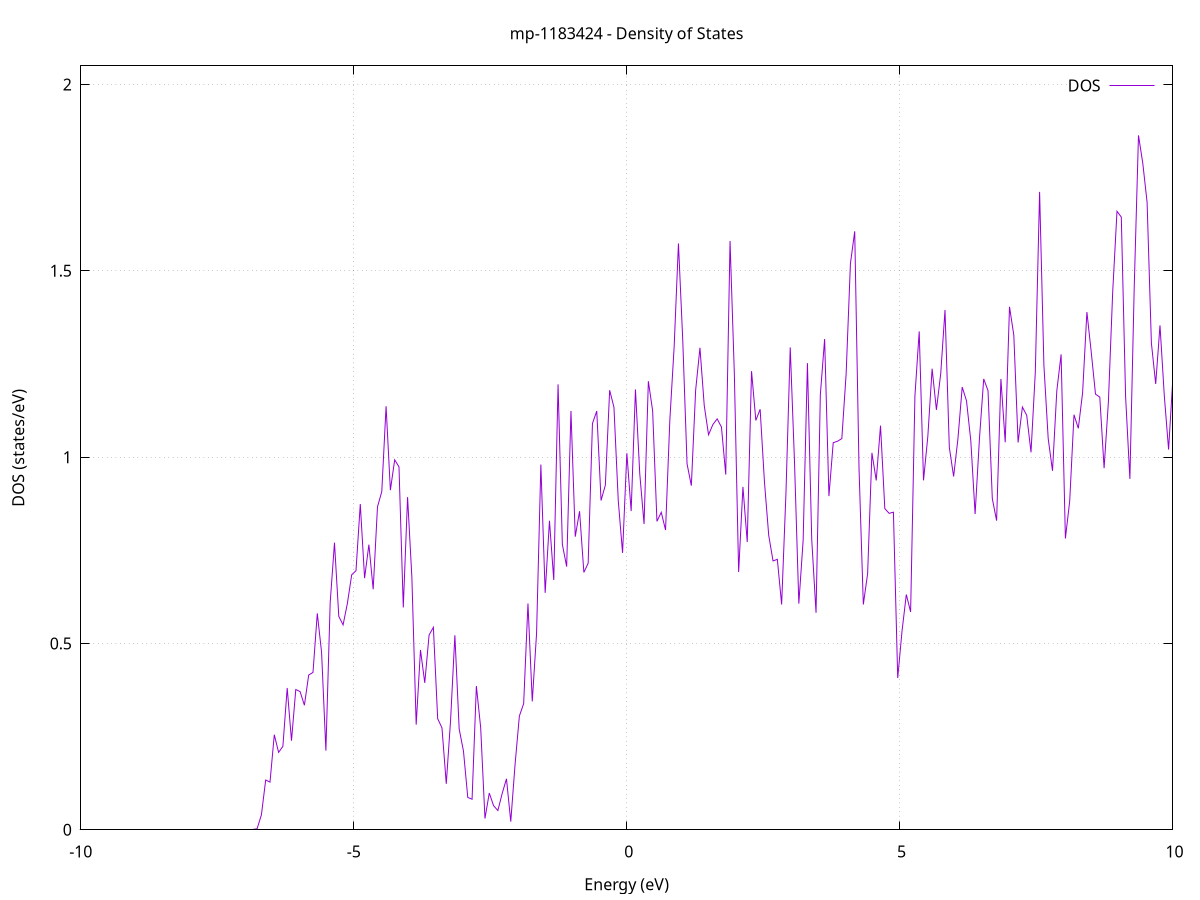 set title 'mp-1183424 - Density of States'
set xlabel 'Energy (eV)'
set ylabel 'DOS (states/eV)'
set grid
set xrange [-10:10]
set yrange [0:2.050]
set xzeroaxis lt -1
set terminal png size 800,600
set output 'mp-1183424_dos_gnuplot.png'
plot '-' using 1:2 with lines title 'DOS'
-102.077700 0.000000
-101.999000 0.000000
-101.920200 0.000000
-101.841400 0.000000
-101.762700 0.000000
-101.683900 0.000000
-101.605100 0.000000
-101.526400 0.000000
-101.447600 0.000000
-101.368800 0.000000
-101.290100 0.000000
-101.211300 0.000000
-101.132500 0.000000
-101.053800 0.000000
-100.975000 0.000000
-100.896200 0.000000
-100.817500 0.000000
-100.738700 0.000000
-100.659900 0.000000
-100.581200 0.000000
-100.502400 0.000000
-100.423600 0.000000
-100.344900 0.000000
-100.266100 0.000000
-100.187300 0.000000
-100.108600 0.000000
-100.029800 0.000000
-99.951000 0.000000
-99.872300 0.000000
-99.793500 0.000000
-99.714700 0.000000
-99.636000 0.000000
-99.557200 0.000000
-99.478400 0.000000
-99.399700 0.000000
-99.320900 0.000000
-99.242100 0.000000
-99.163400 0.000000
-99.084600 0.000000
-99.005800 0.000000
-98.927100 0.000000
-98.848300 0.000000
-98.769500 0.000000
-98.690800 0.000000
-98.612000 0.000000
-98.533200 0.000000
-98.454500 0.000000
-98.375700 0.000000
-98.296900 0.000000
-98.218200 0.000000
-98.139400 0.000000
-98.060600 0.000000
-97.981900 0.000000
-97.903100 0.000000
-97.824300 0.000000
-97.745600 0.000000
-97.666800 0.000000
-97.588000 0.000000
-97.509300 0.000000
-97.430500 0.000000
-97.351700 0.000000
-97.273000 0.000000
-97.194200 0.000000
-97.115400 0.000000
-97.036700 0.000000
-96.957900 0.000000
-96.879100 0.000000
-96.800400 0.000000
-96.721600 0.000000
-96.642800 0.000000
-96.564100 0.000000
-96.485300 0.000000
-96.406500 0.000000
-96.327800 0.000000
-96.249000 0.000000
-96.170200 0.000000
-96.091500 0.000000
-96.012700 0.000000
-95.933900 0.000000
-95.855200 0.000000
-95.776400 0.000000
-95.697600 0.000000
-95.618900 0.000000
-95.540100 0.000000
-95.461300 0.000000
-95.382600 0.000000
-95.303800 0.000000
-95.225000 0.000000
-95.146300 0.000000
-95.067500 0.000400
-94.988700 0.913600
-94.910000 27.095500
-94.831200 22.311500
-94.752400 3.232900
-94.673700 18.571800
-94.594900 4.032700
-94.516100 0.016000
-94.437400 0.000000
-94.358600 0.000000
-94.279800 0.000000
-94.201100 0.000000
-94.122300 0.000000
-94.043500 0.000000
-93.964800 0.000000
-93.886000 0.000000
-93.807200 0.000000
-93.728500 0.000000
-93.649700 0.000000
-93.570900 0.000000
-93.492200 0.000000
-93.413400 0.000000
-93.334600 0.000000
-93.255900 0.000000
-93.177100 0.000000
-93.098300 0.000000
-93.019600 0.000000
-92.940800 0.000000
-92.862000 0.000000
-92.783300 0.000000
-92.704500 0.000000
-92.625700 0.000000
-92.547000 0.000000
-92.468200 0.000000
-92.389400 0.000000
-92.310700 0.000000
-92.231900 0.000000
-92.153100 0.000000
-92.074400 0.000000
-91.995600 0.000000
-91.916800 0.000000
-91.838100 0.000000
-91.759300 0.000000
-91.680500 0.000000
-91.601800 0.000000
-91.523000 0.000000
-91.444200 0.000000
-91.365500 0.000000
-91.286700 0.000000
-91.207900 0.000000
-91.129200 0.000000
-91.050400 0.000000
-90.971600 0.000000
-90.892900 0.000000
-90.814100 0.000000
-90.735300 0.000000
-90.656600 0.000000
-90.577800 0.000000
-90.499000 0.000000
-90.420300 0.000000
-90.341500 0.000000
-90.262700 0.000000
-90.184000 0.000000
-90.105200 0.000000
-90.026400 0.000000
-89.947700 0.000000
-89.868900 0.000000
-89.790100 0.000000
-89.711400 0.000000
-89.632600 0.000000
-89.553800 0.000000
-89.475100 0.000000
-89.396300 0.000000
-89.317500 0.000000
-89.238800 0.000000
-89.160000 0.000000
-89.081200 0.000000
-89.002500 0.000000
-88.923700 0.000000
-88.844900 0.000000
-88.766200 0.000000
-88.687400 0.000000
-88.608600 0.000000
-88.529900 0.000000
-88.451100 0.000000
-88.372300 0.000000
-88.293600 0.000000
-88.214800 0.000000
-88.136000 0.000000
-88.057300 0.000000
-87.978500 0.000000
-87.899700 0.000000
-87.821000 0.000000
-87.742200 0.000000
-87.663400 0.000000
-87.584700 0.000000
-87.505900 0.000000
-87.427100 0.000000
-87.348400 0.000000
-87.269600 0.000000
-87.190800 0.000000
-87.112100 0.000000
-87.033300 0.000000
-86.954500 0.000000
-86.875800 0.000000
-86.797000 0.000000
-86.718200 0.000000
-86.639500 0.000000
-86.560700 0.000000
-86.481900 0.000000
-86.403200 0.000000
-86.324400 0.000000
-86.245600 0.000000
-86.166900 0.000000
-86.088100 0.000000
-86.009300 0.000000
-85.930600 0.000000
-85.851800 0.000000
-85.773000 0.000000
-85.694300 0.000000
-85.615500 0.000000
-85.536700 0.000000
-85.458000 0.000000
-85.379200 0.000000
-85.300400 0.000000
-85.221700 0.000000
-85.142900 0.000000
-85.064100 0.000000
-84.985400 0.000000
-84.906600 0.000000
-84.827800 0.000000
-84.749100 0.000000
-84.670300 0.000000
-84.591500 0.000000
-84.512800 0.000000
-84.434000 0.000000
-84.355200 0.000000
-84.276500 0.000000
-84.197700 0.000000
-84.118900 0.000000
-84.040200 0.000000
-83.961400 0.000000
-83.882600 0.000000
-83.803900 0.000000
-83.725100 0.000000
-83.646300 0.000000
-83.567600 0.000000
-83.488800 0.000000
-83.410000 0.000000
-83.331300 0.000000
-83.252500 0.000000
-83.173700 0.000000
-83.095000 0.000000
-83.016200 0.000000
-82.937400 0.000000
-82.858700 0.000000
-82.779900 0.000000
-82.701100 0.000000
-82.622400 0.000000
-82.543600 0.000000
-82.464800 0.000000
-82.386100 0.000000
-82.307300 0.000000
-82.228500 0.000000
-82.149800 0.000000
-82.071000 0.000000
-81.992200 0.000000
-81.913500 0.000000
-81.834700 0.000000
-81.755900 0.000000
-81.677200 0.000000
-81.598400 0.000000
-81.519600 0.000000
-81.440900 0.000000
-81.362100 0.000000
-81.283300 0.000000
-81.204600 0.000000
-81.125800 0.000000
-81.047000 0.000000
-80.968300 0.000000
-80.889500 0.000000
-80.810700 0.000000
-80.732000 0.000000
-80.653200 0.000000
-80.574400 0.000000
-80.495700 0.000000
-80.416900 0.000000
-80.338100 0.000000
-80.259400 0.000000
-80.180600 0.000000
-80.101800 0.000000
-80.023100 0.000000
-79.944300 0.000000
-79.865500 0.000000
-79.786800 0.000000
-79.708000 0.000000
-79.629200 0.000000
-79.550500 0.000000
-79.471700 0.000000
-79.392900 0.000000
-79.314200 0.000000
-79.235400 0.000000
-79.156600 0.000000
-79.077900 0.000000
-78.999100 0.000000
-78.920300 0.000000
-78.841600 0.000000
-78.762800 0.000000
-78.684000 0.000000
-78.605300 0.000000
-78.526500 0.000000
-78.447700 0.000000
-78.369000 0.000000
-78.290200 0.000000
-78.211400 0.000000
-78.132700 0.000000
-78.053900 0.000000
-77.975100 0.000000
-77.896400 0.000000
-77.817600 0.000000
-77.738800 0.000000
-77.660100 0.000000
-77.581300 0.000000
-77.502500 0.000000
-77.423800 0.000000
-77.345000 0.000000
-77.266200 0.000000
-77.187500 0.000000
-77.108700 0.000000
-77.029900 0.000000
-76.951200 0.000000
-76.872400 0.000000
-76.793600 0.000000
-76.714900 0.000000
-76.636100 0.000000
-76.557300 0.000000
-76.478600 0.000000
-76.399800 0.000000
-76.321000 0.000000
-76.242300 0.000000
-76.163500 0.000000
-76.084700 0.000000
-76.006000 0.000000
-75.927200 0.000000
-75.848400 0.000000
-75.769700 0.000000
-75.690900 0.000000
-75.612100 0.000000
-75.533400 0.000000
-75.454600 0.000000
-75.375800 0.000000
-75.297100 0.000000
-75.218300 0.000000
-75.139500 0.000000
-75.060800 0.000000
-74.982000 0.000000
-74.903200 0.000000
-74.824500 0.000000
-74.745700 0.000000
-74.666900 0.000000
-74.588200 0.000000
-74.509400 0.000000
-74.430600 0.000000
-74.351900 0.000000
-74.273100 0.000000
-74.194300 0.000000
-74.115600 0.000000
-74.036800 0.000000
-73.958000 0.000000
-73.879300 0.000000
-73.800500 0.000000
-73.721700 0.000000
-73.643000 0.000000
-73.564200 0.000000
-73.485400 0.000000
-73.406700 0.000000
-73.327900 0.000000
-73.249100 0.000000
-73.170400 0.000000
-73.091600 0.000000
-73.012800 0.000000
-72.934100 0.000000
-72.855300 0.000000
-72.776500 0.000000
-72.697800 0.000000
-72.619000 0.000000
-72.540200 0.000000
-72.461500 0.000000
-72.382700 0.000000
-72.303900 0.000000
-72.225200 0.000000
-72.146400 0.000000
-72.067600 0.000000
-71.988900 0.000000
-71.910100 0.000000
-71.831300 0.000000
-71.752600 0.000000
-71.673800 0.000000
-71.595000 0.000000
-71.516300 0.000000
-71.437500 0.000000
-71.358700 0.000000
-71.280000 0.000000
-71.201200 0.000000
-71.122400 0.000000
-71.043700 0.000000
-70.964900 0.000000
-70.886100 0.000000
-70.807400 0.000000
-70.728600 0.000000
-70.649800 0.000000
-70.571100 0.000000
-70.492300 0.000000
-70.413500 0.000000
-70.334800 0.000000
-70.256000 0.000000
-70.177200 0.000000
-70.098500 0.000000
-70.019700 0.000000
-69.940900 0.000000
-69.862200 0.000000
-69.783400 0.000000
-69.704600 0.000000
-69.625900 0.000000
-69.547100 0.000000
-69.468300 0.000000
-69.389600 0.000000
-69.310800 0.000000
-69.232000 0.000000
-69.153300 0.000000
-69.074500 0.000000
-68.995700 0.000000
-68.917000 0.000000
-68.838200 0.000000
-68.759400 0.000000
-68.680700 0.000000
-68.601900 0.000000
-68.523100 0.000000
-68.444400 0.000000
-68.365600 0.000000
-68.286800 0.000000
-68.208100 0.000000
-68.129300 0.000000
-68.050500 0.000000
-67.971800 0.000000
-67.893000 0.000000
-67.814200 0.000000
-67.735500 0.000000
-67.656700 0.000000
-67.577900 0.000000
-67.499200 0.000000
-67.420400 0.000000
-67.341600 0.000000
-67.262900 0.000000
-67.184100 0.000000
-67.105300 0.000000
-67.026600 0.000000
-66.947800 0.000000
-66.869000 0.000000
-66.790300 0.000000
-66.711500 0.000000
-66.632700 0.000000
-66.554000 0.000000
-66.475200 0.000000
-66.396400 0.000000
-66.317700 0.000000
-66.238900 0.000000
-66.160100 0.000000
-66.081400 0.000000
-66.002600 0.000000
-65.923800 0.000000
-65.845100 0.000000
-65.766300 0.000000
-65.687500 0.000000
-65.608800 0.000000
-65.530000 0.000000
-65.451200 0.000000
-65.372500 0.000000
-65.293700 0.000000
-65.214900 0.000000
-65.136200 0.000000
-65.057400 0.000000
-64.978600 0.000000
-64.899900 0.000000
-64.821100 0.000000
-64.742300 0.000000
-64.663600 0.000000
-64.584800 0.000000
-64.506000 0.000000
-64.427300 0.000000
-64.348500 0.000000
-64.269700 0.000000
-64.191000 0.000000
-64.112200 0.000000
-64.033400 0.000000
-63.954700 0.000000
-63.875900 0.000000
-63.797100 0.000000
-63.718400 0.000000
-63.639600 0.000000
-63.560800 0.000000
-63.482100 0.000000
-63.403300 0.000000
-63.324500 0.000000
-63.245800 0.000000
-63.167000 0.000000
-63.088200 0.000000
-63.009500 0.000000
-62.930700 0.000000
-62.851900 0.000000
-62.773200 0.000000
-62.694400 0.000000
-62.615600 0.000000
-62.536900 0.000000
-62.458100 0.000000
-62.379300 0.000000
-62.300600 0.000000
-62.221800 0.000000
-62.143000 0.000000
-62.064300 0.000000
-61.985500 0.000000
-61.906700 0.000000
-61.828000 0.000000
-61.749200 0.000000
-61.670400 0.000000
-61.591700 0.000000
-61.512900 0.000000
-61.434100 0.000000
-61.355400 0.000000
-61.276600 0.000000
-61.197800 0.000000
-61.119100 0.000000
-61.040300 0.000000
-60.961500 0.000000
-60.882800 0.000000
-60.804000 0.000000
-60.725200 0.000000
-60.646500 0.000000
-60.567700 0.000000
-60.488900 0.000000
-60.410200 0.000000
-60.331400 0.000000
-60.252600 0.000000
-60.173900 0.000000
-60.095100 0.000000
-60.016300 0.000000
-59.937600 0.000000
-59.858800 0.000000
-59.780000 0.000000
-59.701300 0.000000
-59.622500 0.000000
-59.543700 0.000000
-59.465000 0.000000
-59.386200 0.000000
-59.307400 0.000000
-59.228700 0.000000
-59.149900 0.000000
-59.071100 0.000000
-58.992400 0.000000
-58.913600 0.000000
-58.834800 0.000000
-58.756100 0.000000
-58.677300 0.000000
-58.598500 0.000000
-58.519800 0.000000
-58.441000 0.000000
-58.362200 0.000000
-58.283500 0.000000
-58.204700 0.000000
-58.125900 0.000000
-58.047200 0.000000
-57.968400 0.000000
-57.889600 0.000000
-57.810900 0.000000
-57.732100 0.000000
-57.653300 0.000000
-57.574600 0.000000
-57.495800 0.000000
-57.417000 0.000000
-57.338300 0.000000
-57.259500 0.000000
-57.180700 0.000000
-57.102000 0.000000
-57.023200 0.000000
-56.944400 0.000000
-56.865700 0.000000
-56.786900 0.000000
-56.708100 0.000000
-56.629400 0.000000
-56.550600 0.000000
-56.471800 0.000000
-56.393100 0.000000
-56.314300 0.000000
-56.235500 0.000000
-56.156800 0.000000
-56.078000 0.000000
-55.999200 0.000000
-55.920500 0.000000
-55.841700 0.000000
-55.762900 0.000000
-55.684200 0.000000
-55.605400 0.000000
-55.526600 0.000000
-55.447900 0.000000
-55.369100 0.000000
-55.290300 0.000000
-55.211600 0.000000
-55.132800 0.000000
-55.054000 0.000000
-54.975300 0.000000
-54.896500 0.000000
-54.817700 0.000000
-54.739000 0.000000
-54.660200 0.000000
-54.581400 0.000000
-54.502700 0.000000
-54.423900 0.000000
-54.345100 0.000000
-54.266400 0.000000
-54.187600 0.000000
-54.108900 0.000000
-54.030100 0.000000
-53.951300 0.000000
-53.872600 0.000000
-53.793800 0.000000
-53.715000 0.000000
-53.636300 0.000000
-53.557500 0.000000
-53.478700 0.000000
-53.400000 0.000000
-53.321200 0.000000
-53.242400 0.000000
-53.163700 0.000000
-53.084900 0.000000
-53.006100 0.000000
-52.927400 0.000000
-52.848600 0.000000
-52.769800 0.000000
-52.691100 0.000000
-52.612300 0.000000
-52.533500 0.000000
-52.454800 0.000000
-52.376000 0.000000
-52.297200 0.000000
-52.218500 0.000000
-52.139700 0.000000
-52.060900 0.000000
-51.982200 0.000000
-51.903400 0.000000
-51.824600 0.000000
-51.745900 0.000000
-51.667100 0.000000
-51.588300 0.000000
-51.509600 0.000000
-51.430800 0.000000
-51.352000 0.000000
-51.273300 0.000000
-51.194500 0.000000
-51.115700 0.000000
-51.037000 0.000000
-50.958200 0.000000
-50.879400 0.000000
-50.800700 0.000000
-50.721900 0.000000
-50.643100 0.000000
-50.564400 0.000000
-50.485600 0.000000
-50.406800 0.000000
-50.328100 0.000000
-50.249300 0.000000
-50.170500 0.000000
-50.091800 0.000000
-50.013000 0.000000
-49.934200 0.000000
-49.855500 0.000000
-49.776700 0.000000
-49.697900 0.000000
-49.619200 0.000000
-49.540400 0.000000
-49.461600 0.000000
-49.382900 0.000000
-49.304100 0.000000
-49.225300 0.000000
-49.146600 0.000000
-49.067800 0.000000
-48.989000 0.000000
-48.910300 0.000000
-48.831500 0.000000
-48.752700 0.000000
-48.674000 0.000000
-48.595200 0.000000
-48.516400 0.000000
-48.437700 0.000000
-48.358900 0.000000
-48.280100 0.000000
-48.201400 0.000000
-48.122600 0.000000
-48.043800 0.000000
-47.965100 0.000000
-47.886300 0.000000
-47.807500 0.000000
-47.728800 0.000000
-47.650000 0.000000
-47.571200 0.000000
-47.492500 0.000000
-47.413700 0.000000
-47.334900 0.000000
-47.256200 0.000000
-47.177400 0.000000
-47.098600 0.000000
-47.019900 0.000000
-46.941100 0.000000
-46.862300 0.000000
-46.783600 0.000000
-46.704800 0.000000
-46.626000 0.000000
-46.547300 0.000000
-46.468500 0.000000
-46.389700 0.000000
-46.311000 0.000000
-46.232200 0.000000
-46.153400 0.000000
-46.074700 0.000000
-45.995900 0.000000
-45.917100 0.000000
-45.838400 0.000000
-45.759600 0.000000
-45.680800 0.000000
-45.602100 0.000000
-45.523300 0.000000
-45.444500 0.000000
-45.365800 0.000000
-45.287000 0.000000
-45.208200 0.000000
-45.129500 0.000000
-45.050700 0.000000
-44.971900 0.000000
-44.893200 0.000000
-44.814400 0.000000
-44.735600 0.000000
-44.656900 0.000000
-44.578100 0.000000
-44.499300 0.000000
-44.420600 0.000000
-44.341800 0.000000
-44.263000 0.000000
-44.184300 0.000000
-44.105500 0.000000
-44.026700 0.000000
-43.948000 0.000000
-43.869200 0.000000
-43.790400 0.000000
-43.711700 0.000000
-43.632900 0.000000
-43.554100 0.000000
-43.475400 0.000000
-43.396600 0.000000
-43.317800 0.000000
-43.239100 0.000000
-43.160300 0.000000
-43.081500 0.000000
-43.002800 0.000000
-42.924000 0.000000
-42.845200 0.000000
-42.766500 0.000000
-42.687700 0.000000
-42.608900 0.000000
-42.530200 0.000000
-42.451400 0.000000
-42.372600 0.000000
-42.293900 0.000000
-42.215100 0.000000
-42.136300 0.000000
-42.057600 0.000000
-41.978800 0.000000
-41.900000 0.000000
-41.821300 0.000000
-41.742500 0.000000
-41.663700 0.000000
-41.585000 0.000000
-41.506200 0.000000
-41.427400 0.000000
-41.348700 0.000000
-41.269900 0.000000
-41.191100 0.000000
-41.112400 0.000000
-41.033600 0.000000
-40.954800 0.000000
-40.876100 0.000000
-40.797300 0.000000
-40.718500 0.000000
-40.639800 0.000000
-40.561000 0.000000
-40.482200 0.000000
-40.403500 0.000000
-40.324700 0.000000
-40.245900 0.000000
-40.167200 0.000000
-40.088400 0.000000
-40.009600 0.000000
-39.930900 0.000000
-39.852100 0.000000
-39.773300 0.000000
-39.694600 0.000000
-39.615800 0.000000
-39.537000 0.000000
-39.458300 0.000000
-39.379500 0.000000
-39.300700 0.000000
-39.222000 0.000000
-39.143200 0.000000
-39.064400 0.000000
-38.985700 0.000000
-38.906900 0.000000
-38.828100 0.000000
-38.749400 0.000000
-38.670600 0.000000
-38.591800 0.000000
-38.513100 0.000000
-38.434300 0.000000
-38.355500 0.000000
-38.276800 0.000000
-38.198000 0.000000
-38.119200 0.000000
-38.040500 0.000000
-37.961700 0.000000
-37.882900 0.000000
-37.804200 0.000000
-37.725400 0.000000
-37.646600 0.000000
-37.567900 0.000000
-37.489100 0.000000
-37.410300 0.000000
-37.331600 0.000000
-37.252800 0.000000
-37.174000 0.000000
-37.095300 0.000000
-37.016500 0.000000
-36.937700 0.000000
-36.859000 0.000000
-36.780200 0.000000
-36.701400 0.000000
-36.622700 0.000000
-36.543900 0.000000
-36.465100 0.000000
-36.386400 0.000000
-36.307600 0.000000
-36.228800 0.000000
-36.150100 0.000000
-36.071300 0.000000
-35.992500 0.000000
-35.913800 0.000000
-35.835000 0.000000
-35.756200 0.000000
-35.677500 0.000000
-35.598700 0.000000
-35.519900 0.000000
-35.441200 0.000000
-35.362400 0.000000
-35.283600 0.000000
-35.204900 0.000000
-35.126100 0.000000
-35.047300 0.000000
-34.968600 0.000000
-34.889800 0.000000
-34.811000 0.000000
-34.732300 0.000000
-34.653500 0.000000
-34.574700 0.000000
-34.496000 0.000000
-34.417200 0.000000
-34.338400 0.000000
-34.259700 0.000000
-34.180900 0.000000
-34.102100 0.000000
-34.023400 0.000000
-33.944600 0.000000
-33.865800 0.000000
-33.787100 0.000000
-33.708300 0.000000
-33.629500 0.000000
-33.550800 0.000000
-33.472000 0.000000
-33.393200 0.000000
-33.314500 0.000000
-33.235700 0.000000
-33.156900 0.000000
-33.078200 0.000000
-32.999400 0.000000
-32.920600 0.000000
-32.841900 0.000000
-32.763100 0.000000
-32.684300 0.000000
-32.605600 0.000000
-32.526800 0.000000
-32.448000 0.000000
-32.369300 0.000000
-32.290500 0.000000
-32.211700 0.000000
-32.133000 0.000000
-32.054200 0.000000
-31.975400 0.000000
-31.896700 0.000000
-31.817900 0.000000
-31.739100 0.000000
-31.660400 0.000000
-31.581600 0.000000
-31.502800 0.000000
-31.424100 0.000000
-31.345300 0.000000
-31.266500 0.000000
-31.187800 0.000000
-31.109000 0.000000
-31.030200 0.000000
-30.951500 0.000000
-30.872700 0.000000
-30.793900 0.000000
-30.715200 0.000000
-30.636400 0.000000
-30.557600 0.000000
-30.478900 0.000000
-30.400100 0.000000
-30.321300 0.000000
-30.242600 0.000000
-30.163800 0.000000
-30.085000 0.000000
-30.006300 0.000000
-29.927500 0.000000
-29.848700 0.000000
-29.770000 0.000000
-29.691200 0.000000
-29.612400 0.000000
-29.533700 0.000000
-29.454900 0.000000
-29.376100 0.000000
-29.297400 0.000000
-29.218600 0.000000
-29.139800 0.000000
-29.061100 0.000000
-28.982300 0.000000
-28.903500 0.000000
-28.824800 0.000000
-28.746000 0.000000
-28.667200 0.000000
-28.588500 0.000000
-28.509700 0.000000
-28.430900 0.000000
-28.352200 0.000000
-28.273400 0.000000
-28.194600 0.000000
-28.115900 0.000000
-28.037100 0.000000
-27.958300 0.000000
-27.879600 0.000000
-27.800800 0.000000
-27.722000 0.000000
-27.643300 0.000000
-27.564500 0.000000
-27.485700 0.000000
-27.407000 0.000000
-27.328200 0.000000
-27.249400 0.000000
-27.170700 0.000000
-27.091900 0.000000
-27.013100 0.000000
-26.934400 0.000000
-26.855600 0.000000
-26.776800 0.000000
-26.698100 0.000000
-26.619300 0.000000
-26.540500 0.000000
-26.461800 0.000000
-26.383000 0.000000
-26.304200 0.000000
-26.225500 0.000000
-26.146700 0.000000
-26.067900 0.000000
-25.989200 0.000000
-25.910400 0.000000
-25.831600 0.000000
-25.752900 0.000000
-25.674100 0.000000
-25.595300 0.000000
-25.516600 0.000000
-25.437800 0.000000
-25.359000 0.000000
-25.280300 0.000000
-25.201500 0.000000
-25.122700 0.000000
-25.044000 0.000000
-24.965200 0.000000
-24.886400 0.000000
-24.807700 0.000000
-24.728900 0.000000
-24.650100 0.000000
-24.571400 0.000000
-24.492600 0.000000
-24.413800 0.000000
-24.335100 0.000000
-24.256300 0.000000
-24.177500 0.000000
-24.098800 0.000000
-24.020000 0.000000
-23.941200 0.000000
-23.862500 0.000000
-23.783700 0.000000
-23.704900 0.000000
-23.626200 0.000000
-23.547400 0.000000
-23.468600 0.000000
-23.389900 0.000000
-23.311100 0.000000
-23.232300 0.000000
-23.153600 0.000000
-23.074800 0.000000
-22.996000 0.000000
-22.917300 0.000000
-22.838500 0.000000
-22.759700 0.000000
-22.681000 0.000000
-22.602200 0.000000
-22.523400 0.000000
-22.444700 0.000000
-22.365900 0.000000
-22.287100 0.000000
-22.208400 0.000000
-22.129600 0.000000
-22.050800 0.000000
-21.972100 0.000000
-21.893300 0.000000
-21.814500 0.000000
-21.735800 0.000000
-21.657000 0.000000
-21.578200 0.000000
-21.499500 0.000000
-21.420700 0.000000
-21.341900 0.000000
-21.263200 0.000000
-21.184400 0.000000
-21.105600 0.000000
-21.026900 0.000000
-20.948100 0.000000
-20.869300 0.000000
-20.790600 0.000000
-20.711800 0.000000
-20.633000 0.000000
-20.554300 0.000000
-20.475500 0.000000
-20.396700 0.000000
-20.318000 0.000000
-20.239200 0.000000
-20.160400 0.000000
-20.081700 0.000000
-20.002900 0.000000
-19.924100 0.000000
-19.845400 0.000000
-19.766600 0.000000
-19.687800 0.000000
-19.609100 0.000000
-19.530300 0.000000
-19.451500 0.000000
-19.372800 0.000000
-19.294000 0.000000
-19.215200 0.000000
-19.136500 0.000000
-19.057700 0.000000
-18.978900 0.000000
-18.900200 0.000000
-18.821400 0.000000
-18.742600 0.000000
-18.663900 0.000000
-18.585100 0.000000
-18.506300 0.000000
-18.427600 0.000000
-18.348800 0.000000
-18.270000 0.000000
-18.191300 0.000000
-18.112500 0.000000
-18.033700 0.000000
-17.955000 0.000000
-17.876200 0.001400
-17.797400 2.333100
-17.718700 62.415400
-17.639900 59.801400
-17.561100 2.403600
-17.482400 0.002500
-17.403600 0.000000
-17.324800 0.000000
-17.246100 0.000000
-17.167300 0.000000
-17.088500 0.000000
-17.009800 0.000000
-16.931000 0.000000
-16.852200 0.000000
-16.773500 0.000000
-16.694700 0.000000
-16.615900 0.000000
-16.537200 0.000000
-16.458400 0.000000
-16.379600 0.000000
-16.300900 0.000000
-16.222100 0.000000
-16.143300 0.000000
-16.064600 0.000000
-15.985800 0.000000
-15.907000 0.000000
-15.828300 0.000000
-15.749500 0.000000
-15.670700 0.000000
-15.592000 0.000000
-15.513200 0.000000
-15.434400 0.000000
-15.355700 0.000000
-15.276900 0.000000
-15.198100 0.000000
-15.119400 0.000000
-15.040600 0.000000
-14.961800 0.000000
-14.883100 0.000000
-14.804300 0.000000
-14.725500 0.000000
-14.646800 0.000000
-14.568000 0.000000
-14.489200 0.000000
-14.410500 0.000000
-14.331700 0.000000
-14.252900 0.000000
-14.174200 0.000000
-14.095400 0.000000
-14.016600 0.000000
-13.937900 0.000000
-13.859100 0.000000
-13.780300 0.000000
-13.701600 0.000000
-13.622800 0.000000
-13.544000 0.000000
-13.465300 0.000000
-13.386500 0.000000
-13.307700 0.000000
-13.229000 0.000000
-13.150200 0.000000
-13.071400 0.000000
-12.992700 0.000000
-12.913900 0.000000
-12.835100 0.000000
-12.756400 0.000000
-12.677600 0.000000
-12.598800 0.000000
-12.520100 0.000000
-12.441300 0.000000
-12.362500 0.000000
-12.283800 0.000000
-12.205000 0.000000
-12.126200 0.000000
-12.047500 0.000000
-11.968700 0.000000
-11.889900 0.000000
-11.811200 0.000000
-11.732400 0.000000
-11.653600 0.000000
-11.574900 0.000000
-11.496100 0.000000
-11.417300 0.000000
-11.338600 0.000000
-11.259800 0.000000
-11.181000 0.000000
-11.102300 0.000000
-11.023500 0.000000
-10.944700 0.000000
-10.866000 0.000000
-10.787200 0.000000
-10.708400 0.000000
-10.629700 0.000000
-10.550900 0.000000
-10.472100 0.000000
-10.393400 0.000000
-10.314600 0.000000
-10.235800 0.000000
-10.157100 0.000000
-10.078300 0.000000
-9.999500 0.000000
-9.920800 0.000000
-9.842000 0.000000
-9.763200 0.000000
-9.684500 0.000000
-9.605700 0.000000
-9.526900 0.000000
-9.448200 0.000000
-9.369400 0.000000
-9.290600 0.000000
-9.211900 0.000000
-9.133100 0.000000
-9.054300 0.000000
-8.975600 0.000000
-8.896800 0.000000
-8.818000 0.000000
-8.739300 0.000000
-8.660500 0.000000
-8.581700 0.000000
-8.503000 0.000000
-8.424200 0.000000
-8.345400 0.000000
-8.266700 0.000000
-8.187900 0.000000
-8.109100 0.000000
-8.030400 0.000000
-7.951600 0.000000
-7.872800 0.000000
-7.794100 0.000000
-7.715300 0.000000
-7.636500 0.000000
-7.557800 0.000000
-7.479000 0.000000
-7.400200 0.000000
-7.321500 0.000000
-7.242700 0.000000
-7.163900 0.000000
-7.085200 0.000000
-7.006400 0.000000
-6.927600 0.000000
-6.848900 0.000000
-6.770100 0.002700
-6.691300 0.039900
-6.612600 0.133600
-6.533800 0.127900
-6.455000 0.255100
-6.376300 0.207700
-6.297500 0.223900
-6.218700 0.380500
-6.140000 0.239000
-6.061200 0.376400
-5.982400 0.370800
-5.903700 0.334200
-5.824900 0.415200
-5.746100 0.422300
-5.667400 0.580800
-5.588600 0.475900
-5.509800 0.212400
-5.431100 0.609800
-5.352300 0.770400
-5.273500 0.572700
-5.194800 0.549900
-5.116000 0.607500
-5.037200 0.684200
-4.958500 0.695200
-4.879700 0.874100
-4.800900 0.675300
-4.722200 0.765200
-4.643400 0.645500
-4.564600 0.866700
-4.485900 0.907600
-4.407100 1.136600
-4.328300 0.911300
-4.249600 0.992800
-4.170800 0.974100
-4.092000 0.596700
-4.013300 0.892700
-3.934500 0.677200
-3.855700 0.282200
-3.777000 0.482600
-3.698200 0.394200
-3.619400 0.522600
-3.540700 0.543300
-3.461900 0.298200
-3.383100 0.273400
-3.304400 0.123300
-3.225600 0.293500
-3.146800 0.522000
-3.068100 0.270600
-2.989300 0.211100
-2.910500 0.086800
-2.831800 0.082000
-2.753000 0.385700
-2.674200 0.274200
-2.595500 0.030200
-2.516700 0.098600
-2.437900 0.064700
-2.359200 0.051600
-2.280400 0.097300
-2.201600 0.136800
-2.122900 0.021900
-2.044100 0.175400
-1.965300 0.305100
-1.886600 0.338600
-1.807800 0.607300
-1.729000 0.344600
-1.650300 0.526600
-1.571500 0.980200
-1.492700 0.635800
-1.414000 0.829200
-1.335200 0.670300
-1.256400 1.195300
-1.177700 0.765600
-1.098900 0.706200
-1.020100 1.124000
-0.941400 0.786600
-0.862600 0.854900
-0.783800 0.690700
-0.705100 0.715300
-0.626300 1.090300
-0.547500 1.123600
-0.468800 0.883700
-0.390000 0.925000
-0.311200 1.179600
-0.232500 1.134000
-0.153700 0.883500
-0.074900 0.743100
0.003800 1.010500
0.082600 0.855400
0.161400 1.181500
0.240100 0.955800
0.318900 0.820600
0.397700 1.203700
0.476400 1.124200
0.555200 0.827700
0.634000 0.852000
0.712700 0.804400
0.791500 1.099700
0.870300 1.296400
0.949000 1.573400
1.027800 1.314300
1.106600 0.982100
1.185300 0.923500
1.264100 1.179800
1.342900 1.293500
1.421600 1.138500
1.500400 1.060000
1.579200 1.087300
1.657900 1.102700
1.736700 1.080800
1.815500 0.953200
1.894200 1.580100
1.973000 1.224200
2.051800 0.691700
2.130500 0.920200
2.209300 0.772100
2.288100 1.230700
2.366800 1.098500
2.445600 1.128500
2.524400 0.933700
2.603100 0.789800
2.681900 0.721400
2.760700 0.725800
2.839400 0.604600
2.918200 0.902200
2.997000 1.294500
3.075700 0.985000
3.154500 0.606900
3.233300 0.776400
3.312000 1.252300
3.390800 0.779000
3.469600 0.582400
3.548300 1.167100
3.627100 1.317000
3.705900 0.895500
3.784600 1.038800
3.863400 1.042700
3.942200 1.049800
4.020900 1.223200
4.099700 1.519400
4.178400 1.606000
4.257200 0.969500
4.336000 0.604500
4.414700 0.687400
4.493500 1.011400
4.572300 0.937500
4.651000 1.084500
4.729800 0.861900
4.808600 0.849200
4.887300 0.852300
4.966100 0.407200
5.044900 0.533100
5.123600 0.631400
5.202400 0.584600
5.281200 1.164300
5.359900 1.337400
5.438700 0.937700
5.517500 1.055100
5.596200 1.237300
5.675000 1.126900
5.753800 1.224000
5.832500 1.394700
5.911300 1.026500
5.990100 0.948100
6.068800 1.048800
6.147600 1.188000
6.226400 1.151100
6.305100 1.043600
6.383900 0.847400
6.462700 1.047900
6.541400 1.209900
6.620200 1.178500
6.699000 0.888600
6.777700 0.829600
6.856500 1.209800
6.935300 1.039900
7.014000 1.403400
7.092800 1.327600
7.171600 1.039400
7.250300 1.134400
7.329100 1.112300
7.407900 1.012900
7.486600 1.227700
7.565400 1.711900
7.644200 1.246200
7.722900 1.049700
7.801700 0.963400
7.880500 1.177700
7.959200 1.275800
8.038000 0.781900
8.116800 0.882100
8.195500 1.113800
8.274300 1.077300
8.353100 1.172800
8.431800 1.389400
8.510600 1.283000
8.589400 1.169100
8.668100 1.161100
8.746900 0.970500
8.825700 1.148300
8.904400 1.443100
8.983200 1.659800
9.062000 1.644200
9.140700 1.162800
9.219500 0.941600
9.298300 1.453500
9.377000 1.863500
9.455800 1.788600
9.534600 1.683800
9.613300 1.306200
9.692100 1.196400
9.770900 1.353600
9.849600 1.165500
9.928400 1.020300
10.007200 1.213400
10.085900 1.654900
10.164700 1.291800
10.243500 1.097000
10.322200 1.415800
10.401000 1.348900
10.479800 1.291800
10.558500 1.467400
10.637300 1.183500
10.716100 1.069100
10.794800 1.268600
10.873600 1.803100
10.952400 1.484500
11.031100 1.404700
11.109900 1.272800
11.188700 1.099300
11.267400 1.677700
11.346200 1.375700
11.425000 1.053100
11.503700 1.180000
11.582500 1.411800
11.661300 1.393900
11.740000 1.633500
11.818800 1.890500
11.897600 1.560100
11.976300 1.534700
12.055100 1.272300
12.133900 1.457100
12.212600 1.042400
12.291400 1.407700
12.370200 1.379400
12.448900 1.969200
12.527700 1.736800
12.606500 1.594800
12.685200 2.259000
12.764000 2.169100
12.842800 1.850900
12.921500 2.102600
13.000300 1.327900
13.079100 1.781100
13.157800 2.210800
13.236600 2.557400
13.315400 3.246600
13.394100 2.627900
13.472900 2.640800
13.551700 2.293500
13.630400 2.009500
13.709200 1.801900
13.788000 1.736100
13.866700 2.155400
13.945500 2.067200
14.024300 1.661100
14.103000 1.615000
14.181800 1.920600
14.260600 2.328600
14.339300 2.267800
14.418100 2.575300
14.496900 2.993400
14.575600 2.504900
14.654400 2.295400
14.733200 1.768400
14.811900 1.601600
14.890700 1.454700
14.969500 1.738100
15.048200 2.234100
15.127000 2.264700
15.205800 1.995300
15.284500 1.825900
15.363300 1.437300
15.442100 1.975400
15.520800 1.763600
15.599600 2.221800
15.678400 2.148600
15.757100 1.633300
15.835900 1.738700
15.914700 2.071600
15.993400 1.324300
16.072200 1.443500
16.151000 2.024200
16.229700 2.162900
16.308500 1.586500
16.387300 1.815800
16.466000 1.759100
16.544800 1.181200
16.623600 1.151100
16.702300 1.229900
16.781100 1.492500
16.859900 1.891600
16.938600 1.481800
17.017400 1.807000
17.096200 2.127900
17.174900 1.773900
17.253700 1.886800
17.332500 1.330900
17.411200 1.572600
17.490000 1.688600
17.568800 1.769200
17.647500 1.535100
17.726300 1.627400
17.805100 1.430200
17.883800 1.404000
17.962600 1.041200
18.041400 1.310100
18.120100 1.356400
18.198900 1.360300
18.277700 1.465300
18.356400 1.547100
18.435200 1.548000
18.514000 0.929200
18.592700 1.394700
18.671500 1.429900
18.750300 0.589400
18.829000 0.649100
18.907800 0.992800
18.986600 1.481300
19.065300 1.180400
19.144100 0.838000
19.222900 0.744600
19.301600 1.101000
19.380400 1.609000
19.459200 1.772800
19.537900 1.531100
19.616700 1.226800
19.695500 1.279100
19.774200 1.261500
19.853000 0.641100
19.931800 0.969900
20.010500 1.749700
20.089300 1.783700
20.168100 1.677400
20.246800 1.041500
20.325600 1.114900
20.404400 1.312300
20.483100 1.089800
20.561900 1.106100
20.640700 1.186300
20.719400 1.017100
20.798200 1.307000
20.877000 1.642200
20.955700 1.326400
21.034500 1.150600
21.113300 1.192400
21.192000 1.550800
21.270800 1.253500
21.349600 1.120100
21.428300 1.383500
21.507100 1.150500
21.585900 1.137800
21.664600 1.452400
21.743400 1.837000
21.822200 1.457000
21.900900 1.381000
21.979700 0.866200
22.058500 0.938000
22.137200 0.992300
22.216000 1.286200
22.294800 1.732100
22.373500 1.561800
22.452300 1.335800
22.531100 1.503200
22.609800 1.195300
22.688600 1.809400
22.767400 1.216300
22.846100 1.336600
22.924900 2.120100
23.003700 2.568000
23.082400 2.254000
23.161200 1.682900
23.240000 1.452100
23.318700 1.866900
23.397500 2.109500
23.476300 1.905400
23.555000 1.863700
23.633800 2.075000
23.712600 1.868300
23.791300 1.755200
23.870100 2.541100
23.948900 2.465100
24.027600 2.347000
24.106400 2.278000
24.185200 2.369100
24.263900 2.166700
24.342700 1.868600
24.421500 1.839300
24.500200 2.450600
24.579000 2.153400
24.657800 2.369800
24.736500 2.357600
24.815300 2.274800
24.894100 1.960400
24.972800 2.365300
25.051600 2.209800
25.130400 1.662600
25.209100 1.439200
25.287900 1.325300
25.366700 1.512600
25.445400 1.344900
25.524200 1.438100
25.603000 1.248700
25.681700 1.438700
25.760500 1.577600
25.839300 1.840900
25.918000 1.382400
25.996800 1.434800
26.075600 1.640700
26.154300 1.161900
26.233100 1.092300
26.311900 1.488700
26.390600 1.182900
26.469400 0.930700
26.548200 1.005700
26.626900 0.924500
26.705700 1.151400
26.784500 0.899900
26.863200 1.122600
26.942000 1.086300
27.020800 0.943300
27.099500 1.739400
27.178300 1.395300
27.257100 1.831100
27.335800 1.754400
27.414600 1.397000
27.493400 0.845200
27.572100 0.943800
27.650900 1.348100
27.729700 1.227100
27.808400 0.834300
27.887200 0.996800
27.966000 1.324900
28.044700 1.538400
28.123500 1.280200
28.202300 0.944700
28.281000 0.989500
28.359800 0.923400
28.438600 1.137800
28.517300 1.420200
28.596100 1.683800
28.674900 1.619100
28.753600 1.815400
28.832400 1.604300
28.911200 2.044500
28.989900 1.670000
29.068700 2.139600
29.147500 1.985200
29.226200 2.162900
29.305000 2.593900
29.383800 1.607000
29.462500 1.572700
29.541300 2.147400
29.620100 1.787500
29.698800 1.975500
29.777600 2.193600
29.856400 1.711900
29.935100 1.297400
30.013900 1.329600
30.092700 1.893400
30.171400 1.932000
30.250200 2.074500
30.329000 2.231100
30.407700 2.413700
30.486500 1.893000
30.565300 1.758500
30.644000 2.072300
30.722800 1.807100
30.801600 1.504100
30.880300 1.742800
30.959100 1.727200
31.037900 1.327600
31.116600 1.641900
31.195400 1.905600
31.274200 1.913600
31.352900 1.623900
31.431700 1.991900
31.510500 2.249400
31.589200 1.756300
31.668000 1.815100
31.746800 1.948800
31.825500 1.599000
31.904300 2.227400
31.983100 2.241800
32.061800 1.787000
32.140600 2.195800
32.219400 1.704200
32.298100 2.138500
32.376900 1.396800
32.455700 1.710000
32.534400 2.164600
32.613200 2.264800
32.692000 2.055300
32.770700 1.740100
32.849500 2.119400
32.928300 2.537700
33.007000 2.275000
33.085800 2.426700
33.164600 2.694900
33.243300 2.439800
33.322100 1.892100
33.400900 1.781700
33.479600 2.279500
33.558400 1.944400
33.637200 1.909100
33.715900 2.168500
33.794700 1.756500
33.873500 1.680800
33.952200 1.776500
34.031000 1.878900
34.109800 1.706400
34.188500 1.746800
34.267300 1.531100
34.346100 1.984500
34.424800 1.643500
34.503600 1.268300
34.582400 1.300300
34.661100 1.788100
34.739900 2.030500
34.818700 1.685500
34.897400 1.728200
34.976200 1.649100
35.055000 1.498800
35.133700 1.546800
35.212500 1.833700
35.291300 2.036300
35.370000 1.872000
35.448800 1.450100
35.527600 1.479600
35.606300 1.668300
35.685100 1.748800
35.763900 2.357000
35.842600 1.969900
35.921400 1.941500
36.000200 1.840000
36.078900 1.636300
36.157700 2.051300
36.236500 2.417300
36.315200 1.897900
36.394000 1.861400
36.472800 2.180000
36.551500 2.072800
36.630300 2.089800
36.709100 2.256800
36.787800 2.823900
36.866600 2.719600
36.945400 1.501500
37.024100 1.859400
37.102900 2.547800
37.181700 2.499200
37.260400 2.015700
37.339200 1.958200
37.418000 2.128600
37.496700 1.986200
37.575500 1.968800
37.654300 2.731800
37.733000 3.038100
37.811800 2.742400
37.890600 3.054700
37.969300 2.068300
38.048100 2.214800
38.126900 2.617300
38.205600 2.214700
38.284400 2.509100
38.363200 2.131100
38.441900 2.585500
38.520700 2.785600
38.599500 2.580500
38.678200 2.311300
38.757000 2.069700
38.835800 2.239100
38.914500 2.295500
38.993300 1.888700
39.072100 2.119300
39.150800 2.347200
39.229600 2.095900
39.308400 2.215100
39.387100 2.342900
39.465900 2.322100
39.544700 1.608400
39.623400 1.959800
39.702200 2.221000
39.781000 2.199500
39.859700 1.944800
39.938500 1.721100
40.017300 1.694300
40.096000 1.975500
40.174800 1.935500
40.253600 2.007200
40.332300 2.294300
40.411100 1.535200
40.489900 1.745300
40.568600 2.061300
40.647400 2.394100
40.726200 2.198000
40.804900 1.839000
40.883700 2.065800
40.962500 2.022000
41.041200 1.818000
41.120000 2.545900
41.198800 2.728500
41.277500 1.759500
41.356300 1.533100
41.435100 1.422000
41.513800 2.359000
41.592600 2.531700
41.671400 2.164000
41.750100 2.246300
41.828900 1.885600
41.907700 1.884400
41.986400 2.093300
42.065200 2.344800
42.144000 2.083100
42.222700 2.180600
42.301500 1.929200
42.380300 2.401600
42.459000 2.364700
42.537800 2.332700
42.616600 2.529000
42.695300 1.884400
42.774100 1.762000
42.852900 2.182200
42.931600 2.308300
43.010400 2.208200
43.089200 2.695100
43.167900 2.179200
43.246700 1.618100
43.325500 2.794300
43.404200 2.716900
43.483000 2.736800
43.561800 2.594300
43.640500 2.085200
43.719300 2.053100
43.798100 2.748600
43.876800 2.589300
43.955600 1.884500
44.034400 2.048900
44.113100 2.596800
44.191900 2.296200
44.270700 2.229900
44.349400 2.222100
44.428200 2.126800
44.507000 2.119500
44.585700 3.055100
44.664500 3.073000
44.743300 2.405300
44.822000 2.672400
44.900800 1.936400
44.979600 1.760000
45.058300 1.992900
45.137100 2.025300
45.215900 1.790100
45.294600 1.559600
45.373400 1.059000
45.452200 1.256600
45.530900 1.867900
45.609700 1.662500
45.688500 1.369100
45.767200 1.071200
45.846000 1.171600
45.924800 0.836600
46.003500 0.656000
46.082300 0.448700
46.161100 0.875800
46.239800 1.010500
46.318600 1.063900
46.397400 0.767200
46.476100 0.682100
46.554900 0.917600
46.633700 0.485100
46.712400 0.587300
46.791200 0.888200
46.870000 0.439900
46.948700 0.349900
47.027500 0.610100
47.106300 0.525000
47.185000 0.466200
47.263800 0.313500
47.342600 0.387700
47.421300 0.182400
47.500100 0.222700
47.578900 0.169000
47.657600 0.110100
47.736400 0.100900
47.815200 0.072300
47.893900 0.004500
47.972700 0.000000
48.051500 0.000000
48.130200 0.000000
48.209000 0.000100
48.287800 0.007600
48.366500 0.010300
48.445300 0.000400
48.524100 0.000000
48.602800 0.000000
48.681600 0.000000
48.760400 0.000000
48.839100 0.000000
48.917900 0.000000
48.996700 0.000000
49.075400 0.000000
49.154200 0.000000
49.233000 0.000000
49.311700 0.000000
49.390500 0.000000
49.469300 0.000000
49.548000 0.000000
49.626800 0.000000
49.705600 0.000000
49.784300 0.000000
49.863100 0.000000
49.941900 0.000000
50.020600 0.000000
50.099400 0.000000
50.178200 0.000000
50.256900 0.000000
50.335700 0.000000
50.414500 0.000000
50.493200 0.000000
50.572000 0.000000
50.650800 0.000000
50.729500 0.000000
50.808300 0.000000
50.887100 0.000000
50.965800 0.000000
51.044600 0.000000
51.123400 0.000000
51.202100 0.000000
51.280900 0.000000
51.359700 0.000000
51.438400 0.000000
51.517200 0.000000
51.596000 0.000000
51.674700 0.000000
51.753500 0.000000
51.832300 0.000000
51.911000 0.000000
51.989800 0.000000
52.068600 0.000000
52.147300 0.000000
52.226100 0.000000
52.304900 0.000000
52.383600 0.000000
52.462400 0.000000
52.541200 0.000000
52.619900 0.000000
52.698700 0.000000
52.777500 0.000000
52.856200 0.000000
52.935000 0.000000
53.013800 0.000000
53.092500 0.000000
53.171300 0.000000
53.250100 0.000000
53.328800 0.000000
53.407600 0.000000
53.486400 0.000000
53.565100 0.000000
53.643900 0.000000
53.722700 0.000000
53.801400 0.000000
53.880200 0.000000
53.959000 0.000000
54.037700 0.000000
54.116500 0.000000
54.195300 0.000000
54.274000 0.000000
54.352800 0.000000
54.431600 0.000000
54.510300 0.000000
54.589100 0.000000
54.667900 0.000000
54.746600 0.000000
54.825400 0.000000
54.904200 0.000000
54.982900 0.000000
55.061700 0.000000
55.140500 0.000000
55.219200 0.000000
55.298000 0.000000
55.376800 0.000000
55.455500 0.000000
e
